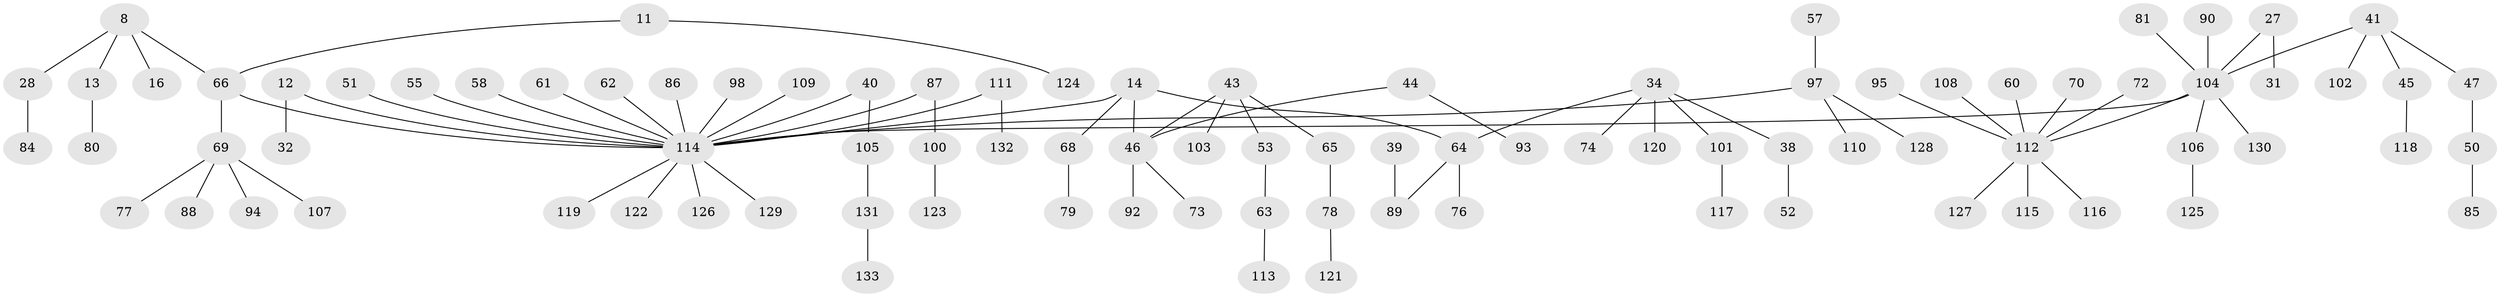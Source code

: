 // original degree distribution, {7: 0.007518796992481203, 4: 0.09774436090225563, 2: 0.24060150375939848, 5: 0.03007518796992481, 6: 0.015037593984962405, 1: 0.5037593984962406, 3: 0.10526315789473684}
// Generated by graph-tools (version 1.1) at 2025/56/03/04/25 21:56:25]
// undirected, 93 vertices, 92 edges
graph export_dot {
graph [start="1"]
  node [color=gray90,style=filled];
  8;
  11;
  12;
  13;
  14;
  16;
  27;
  28;
  31;
  32;
  34 [super="+30"];
  38;
  39;
  40;
  41;
  43;
  44;
  45;
  46 [super="+26"];
  47;
  50;
  51;
  52;
  53;
  55;
  57;
  58;
  60;
  61;
  62;
  63;
  64 [super="+54"];
  65;
  66 [super="+6"];
  68;
  69 [super="+36"];
  70;
  72;
  73;
  74;
  76;
  77;
  78;
  79;
  80;
  81;
  84;
  85;
  86;
  87;
  88;
  89 [super="+35"];
  90;
  92;
  93;
  94;
  95;
  97 [super="+20+22"];
  98;
  100;
  101;
  102;
  103;
  104 [super="+17+37+5"];
  105;
  106;
  107;
  108;
  109;
  110;
  111;
  112 [super="+59+99+49+29"];
  113;
  114 [super="+1+2+91+25+23"];
  115;
  116;
  117;
  118;
  119;
  120;
  121;
  122;
  123;
  124;
  125;
  126;
  127;
  128;
  129;
  130;
  131;
  132;
  133;
  8 -- 13;
  8 -- 16;
  8 -- 28;
  8 -- 66;
  11 -- 124;
  11 -- 66;
  12 -- 32;
  12 -- 114;
  13 -- 80;
  14 -- 68;
  14 -- 46;
  14 -- 64;
  14 -- 114;
  27 -- 31;
  27 -- 104;
  28 -- 84;
  34 -- 74;
  34 -- 101;
  34 -- 120;
  34 -- 38;
  34 -- 64;
  38 -- 52;
  39 -- 89;
  40 -- 105;
  40 -- 114;
  41 -- 45;
  41 -- 47;
  41 -- 102;
  41 -- 104;
  43 -- 53;
  43 -- 65;
  43 -- 103;
  43 -- 46;
  44 -- 93;
  44 -- 46;
  45 -- 118;
  46 -- 73;
  46 -- 92;
  47 -- 50;
  50 -- 85;
  51 -- 114;
  53 -- 63;
  55 -- 114;
  57 -- 97;
  58 -- 114;
  60 -- 112;
  61 -- 114;
  62 -- 114;
  63 -- 113;
  64 -- 89;
  64 -- 76;
  65 -- 78;
  66 -- 114;
  66 -- 69;
  68 -- 79;
  69 -- 77;
  69 -- 107;
  69 -- 88;
  69 -- 94;
  70 -- 112;
  72 -- 112;
  78 -- 121;
  81 -- 104;
  86 -- 114;
  87 -- 100;
  87 -- 114;
  90 -- 104;
  95 -- 112;
  97 -- 128;
  97 -- 114;
  97 -- 110;
  98 -- 114;
  100 -- 123;
  101 -- 117;
  104 -- 130;
  104 -- 114;
  104 -- 106;
  104 -- 112;
  105 -- 131;
  106 -- 125;
  108 -- 112;
  109 -- 114;
  111 -- 132;
  111 -- 114;
  112 -- 115;
  112 -- 116;
  112 -- 127;
  114 -- 119;
  114 -- 129;
  114 -- 122;
  114 -- 126;
  131 -- 133;
}
